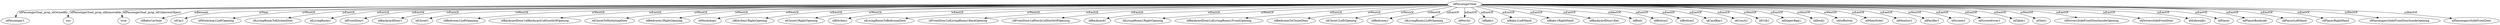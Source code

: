 strict digraph  {
idPassengerSeat [node_type=entity_node];
idPassenger1 [node_type=property_node];
yes [node_type=property_node];
true [node_type=property_node];
idBabyCarSeat [node_type=entity_node];
idCar1 [node_type=entity_node];
idWorkshop1LeftOpening [node_type=entity_node];
idLivingRoomToKitchenDoor [node_type=entity_node];
idLivingRoom1 [node_type=entity_node];
idFrontDoor1 [node_type=entity_node];
idBackyardDoor1 [node_type=entity_node];
idCloset1 [node_type=entity_node];
idBedroom1LeftOpening [node_type=entity_node];
idBackyardDoor1idBackyard1idSouthOfOpening [node_type=entity_node];
idClosetToWorkshopDoor [node_type=entity_node];
idBedroom1RightOpening [node_type=entity_node];
idWorkshop1 [node_type=entity_node];
idKitchen1RightOpening [node_type=entity_node];
idCloset1RightOpening [node_type=entity_node];
idKitchen1 [node_type=entity_node];
idLivingRoomToBedroomDoor [node_type=entity_node];
idFrontDoor1idLivingRoom1BackOpening [node_type=entity_node];
idFrontDoor1idPorch1idNorthOfOpening [node_type=entity_node];
idBackyard1 [node_type=entity_node];
idLivingRoom1RightOpening [node_type=entity_node];
idBackyardDoor1idLivingRoom1FrontOpening [node_type=entity_node];
idBedroomToClosetDoor [node_type=entity_node];
idCloset1LeftOpening [node_type=entity_node];
idBedroom1 [node_type=entity_node];
idLivingRoom1LeftOpening [node_type=entity_node];
idPorch1 [node_type=entity_node];
idBaby1 [node_type=entity_node];
idBaby1LeftHand [node_type=entity_node];
idBaby1RightHand [node_type=entity_node];
idBackyardDoor1Key [node_type=entity_node];
idBed1 [node_type=entity_node];
idButton1 [node_type=entity_node];
idButton2 [node_type=entity_node];
idCardKey1 [node_type=entity_node];
idCouch1 [node_type=entity_node];
idCrib1 [node_type=entity_node];
idDiaperBag1 [node_type=entity_node];
idDock1 [node_type=entity_node];
idGoButton [node_type=entity_node];
idMomNote1 [node_type=entity_node];
idMonitor1 [node_type=entity_node];
idPacifier1 [node_type=entity_node];
idScreen1 [node_type=entity_node];
idScrewdriver1 [node_type=entity_node];
idTable1 [node_type=entity_node];
idTent1 [node_type=entity_node];
idDriversSideFrontDoorInsideOpening [node_type=entity_node];
idDriversSideFrontDoor [node_type=entity_node];
idSidewalk1 [node_type=entity_node];
idPlayer [node_type=entity_node];
idPlayerBackside [node_type=entity_node];
idPlayerLeftHand [node_type=entity_node];
idPlayerRightHand [node_type=entity_node];
idPassengersSideFrontDoorInsideOpening [node_type=entity_node];
idPassengersSideFrontDoor [node_type=entity_node];
idPassengerSeat -> idPassenger1  [edge_type=property, label=idPassengerSeat_prop_idOwnedBy];
idPassengerSeat -> yes  [edge_type=property, label=idPassengerSeat_prop_idImmovable];
idPassengerSeat -> true  [edge_type=property, label=idPassengerSeat_prop_idUnknownObject];
idPassengerSeat -> idBabyCarSeat  [edge_type=relationship, label=isBeneath];
idPassengerSeat -> idCar1  [edge_type=relationship, label=isNear];
idPassengerSeat -> idWorkshop1LeftOpening  [edge_type=relationship, label=isWestOf];
idPassengerSeat -> idLivingRoomToKitchenDoor  [edge_type=relationship, label=isEastOf];
idPassengerSeat -> idLivingRoom1  [edge_type=relationship, label=isEastOf];
idPassengerSeat -> idFrontDoor1  [edge_type=relationship, label=isEastOf];
idPassengerSeat -> idBackyardDoor1  [edge_type=relationship, label=isEastOf];
idPassengerSeat -> idCloset1  [edge_type=relationship, label=isWestOf];
idPassengerSeat -> idBedroom1LeftOpening  [edge_type=relationship, label=isWestOf];
idPassengerSeat -> idBackyardDoor1idBackyard1idSouthOfOpening  [edge_type=relationship, label=isEastOf];
idPassengerSeat -> idClosetToWorkshopDoor  [edge_type=relationship, label=isWestOf];
idPassengerSeat -> idBedroom1RightOpening  [edge_type=relationship, label=isWestOf];
idPassengerSeat -> idWorkshop1  [edge_type=relationship, label=isWestOf];
idPassengerSeat -> idKitchen1RightOpening  [edge_type=relationship, label=isEastOf];
idPassengerSeat -> idCloset1RightOpening  [edge_type=relationship, label=isWestOf];
idPassengerSeat -> idKitchen1  [edge_type=relationship, label=isEastOf];
idPassengerSeat -> idLivingRoomToBedroomDoor  [edge_type=relationship, label=isWestOf];
idPassengerSeat -> idFrontDoor1idLivingRoom1BackOpening  [edge_type=relationship, label=isEastOf];
idPassengerSeat -> idFrontDoor1idPorch1idNorthOfOpening  [edge_type=relationship, label=isEastOf];
idPassengerSeat -> idBackyard1  [edge_type=relationship, label=isEastOf];
idPassengerSeat -> idLivingRoom1RightOpening  [edge_type=relationship, label=isWestOf];
idPassengerSeat -> idBackyardDoor1idLivingRoom1FrontOpening  [edge_type=relationship, label=isEastOf];
idPassengerSeat -> idBedroomToClosetDoor  [edge_type=relationship, label=isWestOf];
idPassengerSeat -> idCloset1LeftOpening  [edge_type=relationship, label=isWestOf];
idPassengerSeat -> idBedroom1  [edge_type=relationship, label=isWestOf];
idPassengerSeat -> idLivingRoom1LeftOpening  [edge_type=relationship, label=isEastOf];
idPassengerSeat -> idPorch1  [edge_type=relationship, label=isEastOf];
idPassengerSeat -> idBaby1  [edge_type=relationship, label=isEastOf];
idPassengerSeat -> idBaby1LeftHand  [edge_type=relationship, label=isEastOf];
idPassengerSeat -> idBaby1RightHand  [edge_type=relationship, label=isEastOf];
idPassengerSeat -> idBackyardDoor1Key  [edge_type=relationship, label=isEastOf];
idPassengerSeat -> idBed1  [edge_type=relationship, label=isWestOf];
idPassengerSeat -> idButton1  [edge_type=relationship, label=isEastOf];
idPassengerSeat -> idButton2  [edge_type=relationship, label=isEastOf];
idPassengerSeat -> idCardKey1  [edge_type=relationship, label=isEastOf];
idPassengerSeat -> idCouch1  [edge_type=relationship, label=isEastOf];
idPassengerSeat -> idCrib1  [edge_type=relationship, label=isWestOf];
idPassengerSeat -> idDiaperBag1  [edge_type=relationship, label=isEastOf];
idPassengerSeat -> idDock1  [edge_type=relationship, label=isWestOf];
idPassengerSeat -> idGoButton  [edge_type=relationship, label=isWestOf];
idPassengerSeat -> idMomNote1  [edge_type=relationship, label=isEastOf];
idPassengerSeat -> idMonitor1  [edge_type=relationship, label=isEastOf];
idPassengerSeat -> idPacifier1  [edge_type=relationship, label=isWestOf];
idPassengerSeat -> idScreen1  [edge_type=relationship, label=isEastOf];
idPassengerSeat -> idScrewdriver1  [edge_type=relationship, label=isEastOf];
idPassengerSeat -> idTable1  [edge_type=relationship, label=isEastOf];
idPassengerSeat -> idTent1  [edge_type=relationship, label=isWestOf];
idPassengerSeat -> idDriversSideFrontDoorInsideOpening  [edge_type=relationship, label=isEastOf];
idPassengerSeat -> idDriversSideFrontDoor  [edge_type=relationship, label=isEastOf];
idPassengerSeat -> idSidewalk1  [edge_type=relationship, label=isEastOf];
idPassengerSeat -> idPlayer  [edge_type=relationship, label=isEastOf];
idPassengerSeat -> idPlayerBackside  [edge_type=relationship, label=isEastOf];
idPassengerSeat -> idPlayerLeftHand  [edge_type=relationship, label=isEastOf];
idPassengerSeat -> idPlayerRightHand  [edge_type=relationship, label=isEastOf];
idPassengerSeat -> idPassengersSideFrontDoorInsideOpening  [edge_type=relationship, label=isWestOf];
idPassengerSeat -> idPassengersSideFrontDoor  [edge_type=relationship, label=isWestOf];
}
